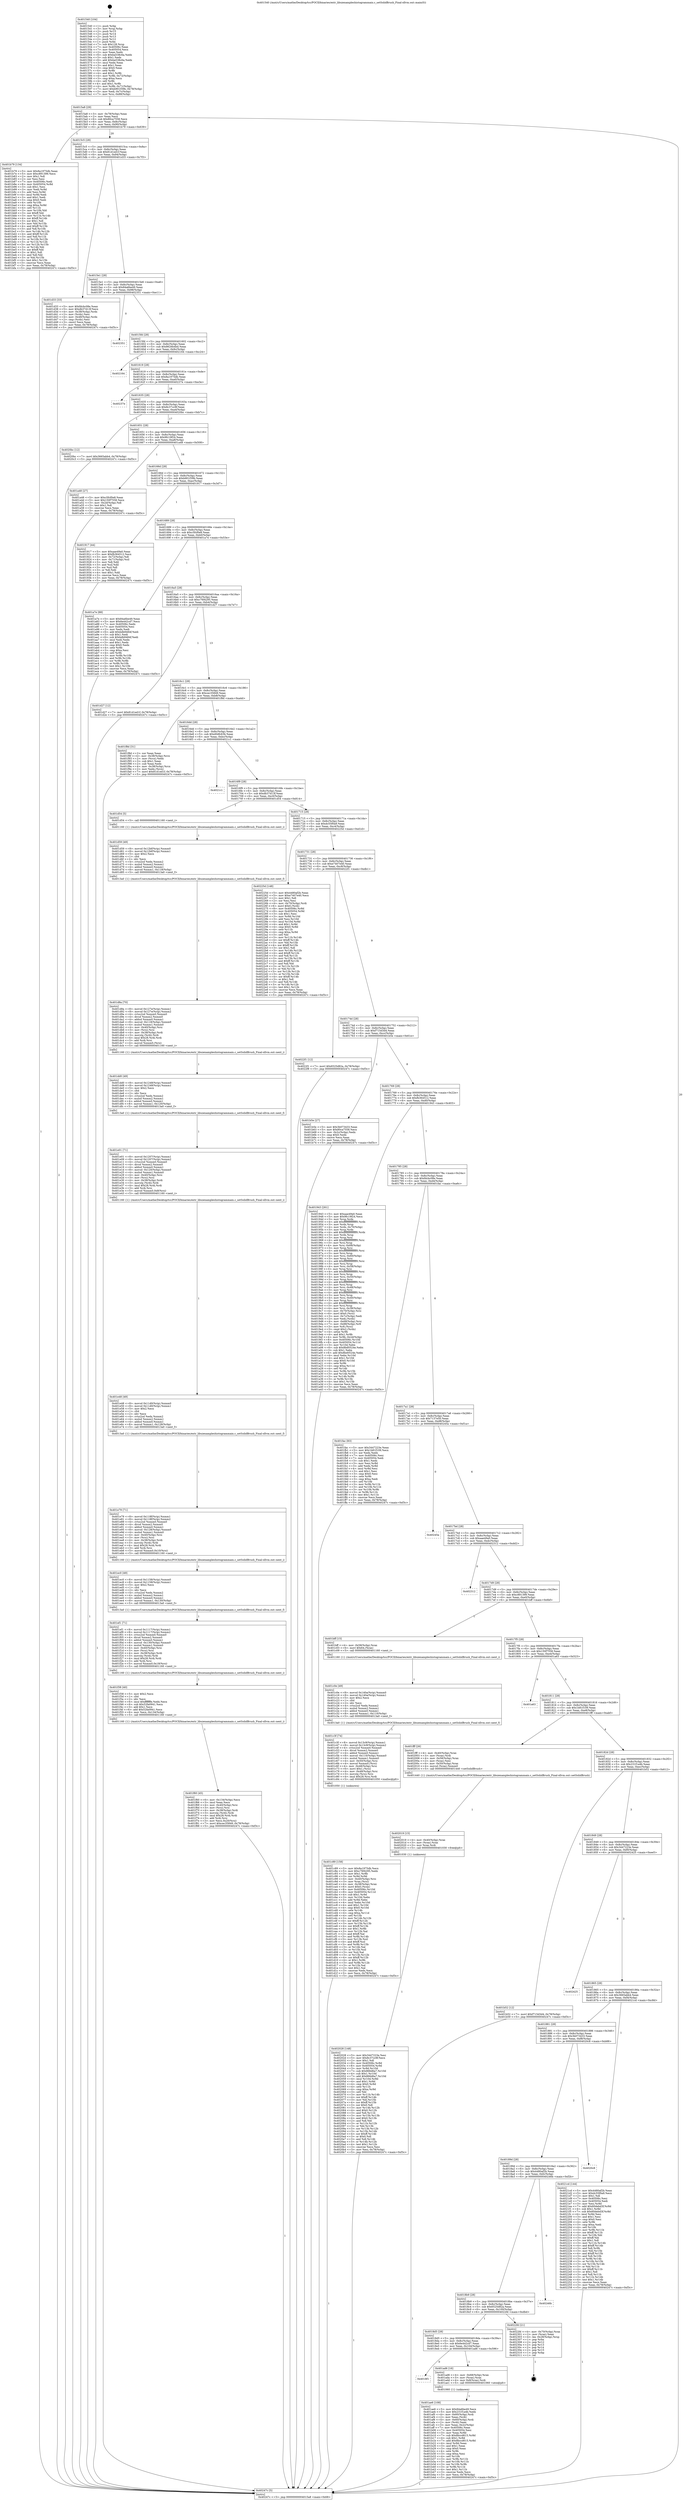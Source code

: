 digraph "0x401540" {
  label = "0x401540 (/mnt/c/Users/mathe/Desktop/tcc/POCII/binaries/extr_libuiexampleshistogrammain.c_setSolidBrush_Final-ollvm.out::main(0))"
  labelloc = "t"
  node[shape=record]

  Entry [label="",width=0.3,height=0.3,shape=circle,fillcolor=black,style=filled]
  "0x4015a8" [label="{
     0x4015a8 [29]\l
     | [instrs]\l
     &nbsp;&nbsp;0x4015a8 \<+3\>: mov -0x78(%rbp),%eax\l
     &nbsp;&nbsp;0x4015ab \<+2\>: mov %eax,%ecx\l
     &nbsp;&nbsp;0x4015ad \<+6\>: sub $0x80ca7558,%ecx\l
     &nbsp;&nbsp;0x4015b3 \<+6\>: mov %eax,-0x8c(%rbp)\l
     &nbsp;&nbsp;0x4015b9 \<+6\>: mov %ecx,-0x90(%rbp)\l
     &nbsp;&nbsp;0x4015bf \<+6\>: je 0000000000401b79 \<main+0x639\>\l
  }"]
  "0x401b79" [label="{
     0x401b79 [134]\l
     | [instrs]\l
     &nbsp;&nbsp;0x401b79 \<+5\>: mov $0x8a1975db,%eax\l
     &nbsp;&nbsp;0x401b7e \<+5\>: mov $0xc891399,%ecx\l
     &nbsp;&nbsp;0x401b83 \<+2\>: mov $0x1,%dl\l
     &nbsp;&nbsp;0x401b85 \<+2\>: xor %esi,%esi\l
     &nbsp;&nbsp;0x401b87 \<+7\>: mov 0x40506c,%edi\l
     &nbsp;&nbsp;0x401b8e \<+8\>: mov 0x405054,%r8d\l
     &nbsp;&nbsp;0x401b96 \<+3\>: sub $0x1,%esi\l
     &nbsp;&nbsp;0x401b99 \<+3\>: mov %edi,%r9d\l
     &nbsp;&nbsp;0x401b9c \<+3\>: add %esi,%r9d\l
     &nbsp;&nbsp;0x401b9f \<+4\>: imul %r9d,%edi\l
     &nbsp;&nbsp;0x401ba3 \<+3\>: and $0x1,%edi\l
     &nbsp;&nbsp;0x401ba6 \<+3\>: cmp $0x0,%edi\l
     &nbsp;&nbsp;0x401ba9 \<+4\>: sete %r10b\l
     &nbsp;&nbsp;0x401bad \<+4\>: cmp $0xa,%r8d\l
     &nbsp;&nbsp;0x401bb1 \<+4\>: setl %r11b\l
     &nbsp;&nbsp;0x401bb5 \<+3\>: mov %r10b,%bl\l
     &nbsp;&nbsp;0x401bb8 \<+3\>: xor $0xff,%bl\l
     &nbsp;&nbsp;0x401bbb \<+3\>: mov %r11b,%r14b\l
     &nbsp;&nbsp;0x401bbe \<+4\>: xor $0xff,%r14b\l
     &nbsp;&nbsp;0x401bc2 \<+3\>: xor $0x1,%dl\l
     &nbsp;&nbsp;0x401bc5 \<+3\>: mov %bl,%r15b\l
     &nbsp;&nbsp;0x401bc8 \<+4\>: and $0xff,%r15b\l
     &nbsp;&nbsp;0x401bcc \<+3\>: and %dl,%r10b\l
     &nbsp;&nbsp;0x401bcf \<+3\>: mov %r14b,%r12b\l
     &nbsp;&nbsp;0x401bd2 \<+4\>: and $0xff,%r12b\l
     &nbsp;&nbsp;0x401bd6 \<+3\>: and %dl,%r11b\l
     &nbsp;&nbsp;0x401bd9 \<+3\>: or %r10b,%r15b\l
     &nbsp;&nbsp;0x401bdc \<+3\>: or %r11b,%r12b\l
     &nbsp;&nbsp;0x401bdf \<+3\>: xor %r12b,%r15b\l
     &nbsp;&nbsp;0x401be2 \<+3\>: or %r14b,%bl\l
     &nbsp;&nbsp;0x401be5 \<+3\>: xor $0xff,%bl\l
     &nbsp;&nbsp;0x401be8 \<+3\>: or $0x1,%dl\l
     &nbsp;&nbsp;0x401beb \<+2\>: and %dl,%bl\l
     &nbsp;&nbsp;0x401bed \<+3\>: or %bl,%r15b\l
     &nbsp;&nbsp;0x401bf0 \<+4\>: test $0x1,%r15b\l
     &nbsp;&nbsp;0x401bf4 \<+3\>: cmovne %ecx,%eax\l
     &nbsp;&nbsp;0x401bf7 \<+3\>: mov %eax,-0x78(%rbp)\l
     &nbsp;&nbsp;0x401bfa \<+5\>: jmp 000000000040247c \<main+0xf3c\>\l
  }"]
  "0x4015c5" [label="{
     0x4015c5 [28]\l
     | [instrs]\l
     &nbsp;&nbsp;0x4015c5 \<+5\>: jmp 00000000004015ca \<main+0x8a\>\l
     &nbsp;&nbsp;0x4015ca \<+6\>: mov -0x8c(%rbp),%eax\l
     &nbsp;&nbsp;0x4015d0 \<+5\>: sub $0x81d1ed1f,%eax\l
     &nbsp;&nbsp;0x4015d5 \<+6\>: mov %eax,-0x94(%rbp)\l
     &nbsp;&nbsp;0x4015db \<+6\>: je 0000000000401d33 \<main+0x7f3\>\l
  }"]
  Exit [label="",width=0.3,height=0.3,shape=circle,fillcolor=black,style=filled,peripheries=2]
  "0x401d33" [label="{
     0x401d33 [33]\l
     | [instrs]\l
     &nbsp;&nbsp;0x401d33 \<+5\>: mov $0xfdcbc08e,%eax\l
     &nbsp;&nbsp;0x401d38 \<+5\>: mov $0xdb37d13f,%ecx\l
     &nbsp;&nbsp;0x401d3d \<+4\>: mov -0x38(%rbp),%rdx\l
     &nbsp;&nbsp;0x401d41 \<+2\>: mov (%rdx),%esi\l
     &nbsp;&nbsp;0x401d43 \<+4\>: mov -0x48(%rbp),%rdx\l
     &nbsp;&nbsp;0x401d47 \<+2\>: cmp (%rdx),%esi\l
     &nbsp;&nbsp;0x401d49 \<+3\>: cmovl %ecx,%eax\l
     &nbsp;&nbsp;0x401d4c \<+3\>: mov %eax,-0x78(%rbp)\l
     &nbsp;&nbsp;0x401d4f \<+5\>: jmp 000000000040247c \<main+0xf3c\>\l
  }"]
  "0x4015e1" [label="{
     0x4015e1 [28]\l
     | [instrs]\l
     &nbsp;&nbsp;0x4015e1 \<+5\>: jmp 00000000004015e6 \<main+0xa6\>\l
     &nbsp;&nbsp;0x4015e6 \<+6\>: mov -0x8c(%rbp),%eax\l
     &nbsp;&nbsp;0x4015ec \<+5\>: sub $0x84a6be49,%eax\l
     &nbsp;&nbsp;0x4015f1 \<+6\>: mov %eax,-0x98(%rbp)\l
     &nbsp;&nbsp;0x4015f7 \<+6\>: je 0000000000402351 \<main+0xe11\>\l
  }"]
  "0x402028" [label="{
     0x402028 [148]\l
     | [instrs]\l
     &nbsp;&nbsp;0x402028 \<+5\>: mov $0x3447223e,%esi\l
     &nbsp;&nbsp;0x40202d \<+5\>: mov $0x8c37cc9f,%ecx\l
     &nbsp;&nbsp;0x402032 \<+2\>: mov $0x1,%dl\l
     &nbsp;&nbsp;0x402034 \<+8\>: mov 0x40506c,%r8d\l
     &nbsp;&nbsp;0x40203c \<+8\>: mov 0x405054,%r9d\l
     &nbsp;&nbsp;0x402044 \<+3\>: mov %r8d,%r10d\l
     &nbsp;&nbsp;0x402047 \<+7\>: sub $0x866d6a7,%r10d\l
     &nbsp;&nbsp;0x40204e \<+4\>: sub $0x1,%r10d\l
     &nbsp;&nbsp;0x402052 \<+7\>: add $0x866d6a7,%r10d\l
     &nbsp;&nbsp;0x402059 \<+4\>: imul %r10d,%r8d\l
     &nbsp;&nbsp;0x40205d \<+4\>: and $0x1,%r8d\l
     &nbsp;&nbsp;0x402061 \<+4\>: cmp $0x0,%r8d\l
     &nbsp;&nbsp;0x402065 \<+4\>: sete %r11b\l
     &nbsp;&nbsp;0x402069 \<+4\>: cmp $0xa,%r9d\l
     &nbsp;&nbsp;0x40206d \<+3\>: setl %bl\l
     &nbsp;&nbsp;0x402070 \<+3\>: mov %r11b,%r14b\l
     &nbsp;&nbsp;0x402073 \<+4\>: xor $0xff,%r14b\l
     &nbsp;&nbsp;0x402077 \<+3\>: mov %bl,%r15b\l
     &nbsp;&nbsp;0x40207a \<+4\>: xor $0xff,%r15b\l
     &nbsp;&nbsp;0x40207e \<+3\>: xor $0x0,%dl\l
     &nbsp;&nbsp;0x402081 \<+3\>: mov %r14b,%r12b\l
     &nbsp;&nbsp;0x402084 \<+4\>: and $0x0,%r12b\l
     &nbsp;&nbsp;0x402088 \<+3\>: and %dl,%r11b\l
     &nbsp;&nbsp;0x40208b \<+3\>: mov %r15b,%r13b\l
     &nbsp;&nbsp;0x40208e \<+4\>: and $0x0,%r13b\l
     &nbsp;&nbsp;0x402092 \<+2\>: and %dl,%bl\l
     &nbsp;&nbsp;0x402094 \<+3\>: or %r11b,%r12b\l
     &nbsp;&nbsp;0x402097 \<+3\>: or %bl,%r13b\l
     &nbsp;&nbsp;0x40209a \<+3\>: xor %r13b,%r12b\l
     &nbsp;&nbsp;0x40209d \<+3\>: or %r15b,%r14b\l
     &nbsp;&nbsp;0x4020a0 \<+4\>: xor $0xff,%r14b\l
     &nbsp;&nbsp;0x4020a4 \<+3\>: or $0x0,%dl\l
     &nbsp;&nbsp;0x4020a7 \<+3\>: and %dl,%r14b\l
     &nbsp;&nbsp;0x4020aa \<+3\>: or %r14b,%r12b\l
     &nbsp;&nbsp;0x4020ad \<+4\>: test $0x1,%r12b\l
     &nbsp;&nbsp;0x4020b1 \<+3\>: cmovne %ecx,%esi\l
     &nbsp;&nbsp;0x4020b4 \<+3\>: mov %esi,-0x78(%rbp)\l
     &nbsp;&nbsp;0x4020b7 \<+5\>: jmp 000000000040247c \<main+0xf3c\>\l
  }"]
  "0x402351" [label="{
     0x402351\l
  }", style=dashed]
  "0x4015fd" [label="{
     0x4015fd [28]\l
     | [instrs]\l
     &nbsp;&nbsp;0x4015fd \<+5\>: jmp 0000000000401602 \<main+0xc2\>\l
     &nbsp;&nbsp;0x401602 \<+6\>: mov -0x8c(%rbp),%eax\l
     &nbsp;&nbsp;0x401608 \<+5\>: sub $0x8626b4bd,%eax\l
     &nbsp;&nbsp;0x40160d \<+6\>: mov %eax,-0x9c(%rbp)\l
     &nbsp;&nbsp;0x401613 \<+6\>: je 0000000000402164 \<main+0xc24\>\l
  }"]
  "0x402019" [label="{
     0x402019 [15]\l
     | [instrs]\l
     &nbsp;&nbsp;0x402019 \<+4\>: mov -0x40(%rbp),%rax\l
     &nbsp;&nbsp;0x40201d \<+3\>: mov (%rax),%rax\l
     &nbsp;&nbsp;0x402020 \<+3\>: mov %rax,%rdi\l
     &nbsp;&nbsp;0x402023 \<+5\>: call 0000000000401030 \<free@plt\>\l
     | [calls]\l
     &nbsp;&nbsp;0x401030 \{1\} (unknown)\l
  }"]
  "0x402164" [label="{
     0x402164\l
  }", style=dashed]
  "0x401619" [label="{
     0x401619 [28]\l
     | [instrs]\l
     &nbsp;&nbsp;0x401619 \<+5\>: jmp 000000000040161e \<main+0xde\>\l
     &nbsp;&nbsp;0x40161e \<+6\>: mov -0x8c(%rbp),%eax\l
     &nbsp;&nbsp;0x401624 \<+5\>: sub $0x8a1975db,%eax\l
     &nbsp;&nbsp;0x401629 \<+6\>: mov %eax,-0xa0(%rbp)\l
     &nbsp;&nbsp;0x40162f \<+6\>: je 000000000040237e \<main+0xe3e\>\l
  }"]
  "0x401f60" [label="{
     0x401f60 [45]\l
     | [instrs]\l
     &nbsp;&nbsp;0x401f60 \<+6\>: mov -0x134(%rbp),%ecx\l
     &nbsp;&nbsp;0x401f66 \<+3\>: imul %eax,%ecx\l
     &nbsp;&nbsp;0x401f69 \<+4\>: mov -0x40(%rbp),%rsi\l
     &nbsp;&nbsp;0x401f6d \<+3\>: mov (%rsi),%rsi\l
     &nbsp;&nbsp;0x401f70 \<+4\>: mov -0x38(%rbp),%rdi\l
     &nbsp;&nbsp;0x401f74 \<+3\>: movslq (%rdi),%rdi\l
     &nbsp;&nbsp;0x401f77 \<+4\>: imul $0x28,%rdi,%rdi\l
     &nbsp;&nbsp;0x401f7b \<+3\>: add %rdi,%rsi\l
     &nbsp;&nbsp;0x401f7e \<+3\>: mov %ecx,0x20(%rsi)\l
     &nbsp;&nbsp;0x401f81 \<+7\>: movl $0xcec35849,-0x78(%rbp)\l
     &nbsp;&nbsp;0x401f88 \<+5\>: jmp 000000000040247c \<main+0xf3c\>\l
  }"]
  "0x40237e" [label="{
     0x40237e\l
  }", style=dashed]
  "0x401635" [label="{
     0x401635 [28]\l
     | [instrs]\l
     &nbsp;&nbsp;0x401635 \<+5\>: jmp 000000000040163a \<main+0xfa\>\l
     &nbsp;&nbsp;0x40163a \<+6\>: mov -0x8c(%rbp),%eax\l
     &nbsp;&nbsp;0x401640 \<+5\>: sub $0x8c37cc9f,%eax\l
     &nbsp;&nbsp;0x401645 \<+6\>: mov %eax,-0xa4(%rbp)\l
     &nbsp;&nbsp;0x40164b \<+6\>: je 00000000004020bc \<main+0xb7c\>\l
  }"]
  "0x401f38" [label="{
     0x401f38 [40]\l
     | [instrs]\l
     &nbsp;&nbsp;0x401f38 \<+5\>: mov $0x2,%ecx\l
     &nbsp;&nbsp;0x401f3d \<+1\>: cltd\l
     &nbsp;&nbsp;0x401f3e \<+2\>: idiv %ecx\l
     &nbsp;&nbsp;0x401f40 \<+6\>: imul $0xfffffffe,%edx,%ecx\l
     &nbsp;&nbsp;0x401f46 \<+6\>: sub $0x52fa0941,%ecx\l
     &nbsp;&nbsp;0x401f4c \<+3\>: add $0x1,%ecx\l
     &nbsp;&nbsp;0x401f4f \<+6\>: add $0x52fa0941,%ecx\l
     &nbsp;&nbsp;0x401f55 \<+6\>: mov %ecx,-0x134(%rbp)\l
     &nbsp;&nbsp;0x401f5b \<+5\>: call 0000000000401160 \<next_i\>\l
     | [calls]\l
     &nbsp;&nbsp;0x401160 \{1\} (/mnt/c/Users/mathe/Desktop/tcc/POCII/binaries/extr_libuiexampleshistogrammain.c_setSolidBrush_Final-ollvm.out::next_i)\l
  }"]
  "0x4020bc" [label="{
     0x4020bc [12]\l
     | [instrs]\l
     &nbsp;&nbsp;0x4020bc \<+7\>: movl $0x3665abb4,-0x78(%rbp)\l
     &nbsp;&nbsp;0x4020c3 \<+5\>: jmp 000000000040247c \<main+0xf3c\>\l
  }"]
  "0x401651" [label="{
     0x401651 [28]\l
     | [instrs]\l
     &nbsp;&nbsp;0x401651 \<+5\>: jmp 0000000000401656 \<main+0x116\>\l
     &nbsp;&nbsp;0x401656 \<+6\>: mov -0x8c(%rbp),%eax\l
     &nbsp;&nbsp;0x40165c \<+5\>: sub $0x9fc19f24,%eax\l
     &nbsp;&nbsp;0x401661 \<+6\>: mov %eax,-0xa8(%rbp)\l
     &nbsp;&nbsp;0x401667 \<+6\>: je 0000000000401a48 \<main+0x508\>\l
  }"]
  "0x401ef1" [label="{
     0x401ef1 [71]\l
     | [instrs]\l
     &nbsp;&nbsp;0x401ef1 \<+8\>: movsd 0x1117(%rip),%xmm1\l
     &nbsp;&nbsp;0x401ef9 \<+8\>: movsd 0x1117(%rip),%xmm2\l
     &nbsp;&nbsp;0x401f01 \<+4\>: cvtss2sd %xmm0,%xmm0\l
     &nbsp;&nbsp;0x401f05 \<+4\>: divsd %xmm2,%xmm0\l
     &nbsp;&nbsp;0x401f09 \<+4\>: addsd %xmm0,%xmm1\l
     &nbsp;&nbsp;0x401f0d \<+8\>: movsd -0x130(%rbp),%xmm0\l
     &nbsp;&nbsp;0x401f15 \<+4\>: mulsd %xmm1,%xmm0\l
     &nbsp;&nbsp;0x401f19 \<+4\>: mov -0x40(%rbp),%rsi\l
     &nbsp;&nbsp;0x401f1d \<+3\>: mov (%rsi),%rsi\l
     &nbsp;&nbsp;0x401f20 \<+4\>: mov -0x38(%rbp),%rdi\l
     &nbsp;&nbsp;0x401f24 \<+3\>: movslq (%rdi),%rdi\l
     &nbsp;&nbsp;0x401f27 \<+4\>: imul $0x28,%rdi,%rdi\l
     &nbsp;&nbsp;0x401f2b \<+3\>: add %rdi,%rsi\l
     &nbsp;&nbsp;0x401f2e \<+5\>: movsd %xmm0,0x18(%rsi)\l
     &nbsp;&nbsp;0x401f33 \<+5\>: call 0000000000401160 \<next_i\>\l
     | [calls]\l
     &nbsp;&nbsp;0x401160 \{1\} (/mnt/c/Users/mathe/Desktop/tcc/POCII/binaries/extr_libuiexampleshistogrammain.c_setSolidBrush_Final-ollvm.out::next_i)\l
  }"]
  "0x401a48" [label="{
     0x401a48 [27]\l
     | [instrs]\l
     &nbsp;&nbsp;0x401a48 \<+5\>: mov $0xc5fcf0e8,%eax\l
     &nbsp;&nbsp;0x401a4d \<+5\>: mov $0x150f7558,%ecx\l
     &nbsp;&nbsp;0x401a52 \<+3\>: mov -0x2d(%rbp),%dl\l
     &nbsp;&nbsp;0x401a55 \<+3\>: test $0x1,%dl\l
     &nbsp;&nbsp;0x401a58 \<+3\>: cmovne %ecx,%eax\l
     &nbsp;&nbsp;0x401a5b \<+3\>: mov %eax,-0x78(%rbp)\l
     &nbsp;&nbsp;0x401a5e \<+5\>: jmp 000000000040247c \<main+0xf3c\>\l
  }"]
  "0x40166d" [label="{
     0x40166d [28]\l
     | [instrs]\l
     &nbsp;&nbsp;0x40166d \<+5\>: jmp 0000000000401672 \<main+0x132\>\l
     &nbsp;&nbsp;0x401672 \<+6\>: mov -0x8c(%rbp),%eax\l
     &nbsp;&nbsp;0x401678 \<+5\>: sub $0xb901f39b,%eax\l
     &nbsp;&nbsp;0x40167d \<+6\>: mov %eax,-0xac(%rbp)\l
     &nbsp;&nbsp;0x401683 \<+6\>: je 0000000000401917 \<main+0x3d7\>\l
  }"]
  "0x401ec0" [label="{
     0x401ec0 [49]\l
     | [instrs]\l
     &nbsp;&nbsp;0x401ec0 \<+8\>: movsd 0x1158(%rip),%xmm0\l
     &nbsp;&nbsp;0x401ec8 \<+8\>: movsd 0x1158(%rip),%xmm1\l
     &nbsp;&nbsp;0x401ed0 \<+5\>: mov $0x2,%ecx\l
     &nbsp;&nbsp;0x401ed5 \<+1\>: cltd\l
     &nbsp;&nbsp;0x401ed6 \<+2\>: idiv %ecx\l
     &nbsp;&nbsp;0x401ed8 \<+4\>: cvtsi2sd %edx,%xmm2\l
     &nbsp;&nbsp;0x401edc \<+4\>: mulsd %xmm2,%xmm1\l
     &nbsp;&nbsp;0x401ee0 \<+4\>: addsd %xmm0,%xmm1\l
     &nbsp;&nbsp;0x401ee4 \<+8\>: movsd %xmm1,-0x130(%rbp)\l
     &nbsp;&nbsp;0x401eec \<+5\>: call 00000000004013a0 \<next_f\>\l
     | [calls]\l
     &nbsp;&nbsp;0x4013a0 \{1\} (/mnt/c/Users/mathe/Desktop/tcc/POCII/binaries/extr_libuiexampleshistogrammain.c_setSolidBrush_Final-ollvm.out::next_f)\l
  }"]
  "0x401917" [label="{
     0x401917 [44]\l
     | [instrs]\l
     &nbsp;&nbsp;0x401917 \<+5\>: mov $0xaae49a0,%eax\l
     &nbsp;&nbsp;0x40191c \<+5\>: mov $0xfb364512,%ecx\l
     &nbsp;&nbsp;0x401921 \<+3\>: mov -0x72(%rbp),%dl\l
     &nbsp;&nbsp;0x401924 \<+4\>: mov -0x71(%rbp),%sil\l
     &nbsp;&nbsp;0x401928 \<+3\>: mov %dl,%dil\l
     &nbsp;&nbsp;0x40192b \<+3\>: and %sil,%dil\l
     &nbsp;&nbsp;0x40192e \<+3\>: xor %sil,%dl\l
     &nbsp;&nbsp;0x401931 \<+3\>: or %dl,%dil\l
     &nbsp;&nbsp;0x401934 \<+4\>: test $0x1,%dil\l
     &nbsp;&nbsp;0x401938 \<+3\>: cmovne %ecx,%eax\l
     &nbsp;&nbsp;0x40193b \<+3\>: mov %eax,-0x78(%rbp)\l
     &nbsp;&nbsp;0x40193e \<+5\>: jmp 000000000040247c \<main+0xf3c\>\l
  }"]
  "0x401689" [label="{
     0x401689 [28]\l
     | [instrs]\l
     &nbsp;&nbsp;0x401689 \<+5\>: jmp 000000000040168e \<main+0x14e\>\l
     &nbsp;&nbsp;0x40168e \<+6\>: mov -0x8c(%rbp),%eax\l
     &nbsp;&nbsp;0x401694 \<+5\>: sub $0xc5fcf0e8,%eax\l
     &nbsp;&nbsp;0x401699 \<+6\>: mov %eax,-0xb0(%rbp)\l
     &nbsp;&nbsp;0x40169f \<+6\>: je 0000000000401a7e \<main+0x53e\>\l
  }"]
  "0x40247c" [label="{
     0x40247c [5]\l
     | [instrs]\l
     &nbsp;&nbsp;0x40247c \<+5\>: jmp 00000000004015a8 \<main+0x68\>\l
  }"]
  "0x401540" [label="{
     0x401540 [104]\l
     | [instrs]\l
     &nbsp;&nbsp;0x401540 \<+1\>: push %rbp\l
     &nbsp;&nbsp;0x401541 \<+3\>: mov %rsp,%rbp\l
     &nbsp;&nbsp;0x401544 \<+2\>: push %r15\l
     &nbsp;&nbsp;0x401546 \<+2\>: push %r14\l
     &nbsp;&nbsp;0x401548 \<+2\>: push %r13\l
     &nbsp;&nbsp;0x40154a \<+2\>: push %r12\l
     &nbsp;&nbsp;0x40154c \<+1\>: push %rbx\l
     &nbsp;&nbsp;0x40154d \<+7\>: sub $0x128,%rsp\l
     &nbsp;&nbsp;0x401554 \<+7\>: mov 0x40506c,%eax\l
     &nbsp;&nbsp;0x40155b \<+7\>: mov 0x405054,%ecx\l
     &nbsp;&nbsp;0x401562 \<+2\>: mov %eax,%edx\l
     &nbsp;&nbsp;0x401564 \<+6\>: sub $0xba538c6a,%edx\l
     &nbsp;&nbsp;0x40156a \<+3\>: sub $0x1,%edx\l
     &nbsp;&nbsp;0x40156d \<+6\>: add $0xba538c6a,%edx\l
     &nbsp;&nbsp;0x401573 \<+3\>: imul %edx,%eax\l
     &nbsp;&nbsp;0x401576 \<+3\>: and $0x1,%eax\l
     &nbsp;&nbsp;0x401579 \<+3\>: cmp $0x0,%eax\l
     &nbsp;&nbsp;0x40157c \<+4\>: sete %r8b\l
     &nbsp;&nbsp;0x401580 \<+4\>: and $0x1,%r8b\l
     &nbsp;&nbsp;0x401584 \<+4\>: mov %r8b,-0x72(%rbp)\l
     &nbsp;&nbsp;0x401588 \<+3\>: cmp $0xa,%ecx\l
     &nbsp;&nbsp;0x40158b \<+4\>: setl %r8b\l
     &nbsp;&nbsp;0x40158f \<+4\>: and $0x1,%r8b\l
     &nbsp;&nbsp;0x401593 \<+4\>: mov %r8b,-0x71(%rbp)\l
     &nbsp;&nbsp;0x401597 \<+7\>: movl $0xb901f39b,-0x78(%rbp)\l
     &nbsp;&nbsp;0x40159e \<+3\>: mov %edi,-0x7c(%rbp)\l
     &nbsp;&nbsp;0x4015a1 \<+7\>: mov %rsi,-0x88(%rbp)\l
  }"]
  "0x401e79" [label="{
     0x401e79 [71]\l
     | [instrs]\l
     &nbsp;&nbsp;0x401e79 \<+8\>: movsd 0x118f(%rip),%xmm1\l
     &nbsp;&nbsp;0x401e81 \<+8\>: movsd 0x118f(%rip),%xmm2\l
     &nbsp;&nbsp;0x401e89 \<+4\>: cvtss2sd %xmm0,%xmm0\l
     &nbsp;&nbsp;0x401e8d \<+4\>: divsd %xmm2,%xmm0\l
     &nbsp;&nbsp;0x401e91 \<+4\>: addsd %xmm0,%xmm1\l
     &nbsp;&nbsp;0x401e95 \<+8\>: movsd -0x128(%rbp),%xmm0\l
     &nbsp;&nbsp;0x401e9d \<+4\>: mulsd %xmm1,%xmm0\l
     &nbsp;&nbsp;0x401ea1 \<+4\>: mov -0x40(%rbp),%rsi\l
     &nbsp;&nbsp;0x401ea5 \<+3\>: mov (%rsi),%rsi\l
     &nbsp;&nbsp;0x401ea8 \<+4\>: mov -0x38(%rbp),%rdi\l
     &nbsp;&nbsp;0x401eac \<+3\>: movslq (%rdi),%rdi\l
     &nbsp;&nbsp;0x401eaf \<+4\>: imul $0x28,%rdi,%rdi\l
     &nbsp;&nbsp;0x401eb3 \<+3\>: add %rdi,%rsi\l
     &nbsp;&nbsp;0x401eb6 \<+5\>: movsd %xmm0,0x10(%rsi)\l
     &nbsp;&nbsp;0x401ebb \<+5\>: call 0000000000401160 \<next_i\>\l
     | [calls]\l
     &nbsp;&nbsp;0x401160 \{1\} (/mnt/c/Users/mathe/Desktop/tcc/POCII/binaries/extr_libuiexampleshistogrammain.c_setSolidBrush_Final-ollvm.out::next_i)\l
  }"]
  "0x401a7e" [label="{
     0x401a7e [88]\l
     | [instrs]\l
     &nbsp;&nbsp;0x401a7e \<+5\>: mov $0x84a6be49,%eax\l
     &nbsp;&nbsp;0x401a83 \<+5\>: mov $0x6e442cd7,%ecx\l
     &nbsp;&nbsp;0x401a88 \<+7\>: mov 0x40506c,%edx\l
     &nbsp;&nbsp;0x401a8f \<+7\>: mov 0x405054,%esi\l
     &nbsp;&nbsp;0x401a96 \<+2\>: mov %edx,%edi\l
     &nbsp;&nbsp;0x401a98 \<+6\>: add $0xbdb9484f,%edi\l
     &nbsp;&nbsp;0x401a9e \<+3\>: sub $0x1,%edi\l
     &nbsp;&nbsp;0x401aa1 \<+6\>: sub $0xbdb9484f,%edi\l
     &nbsp;&nbsp;0x401aa7 \<+3\>: imul %edi,%edx\l
     &nbsp;&nbsp;0x401aaa \<+3\>: and $0x1,%edx\l
     &nbsp;&nbsp;0x401aad \<+3\>: cmp $0x0,%edx\l
     &nbsp;&nbsp;0x401ab0 \<+4\>: sete %r8b\l
     &nbsp;&nbsp;0x401ab4 \<+3\>: cmp $0xa,%esi\l
     &nbsp;&nbsp;0x401ab7 \<+4\>: setl %r9b\l
     &nbsp;&nbsp;0x401abb \<+3\>: mov %r8b,%r10b\l
     &nbsp;&nbsp;0x401abe \<+3\>: and %r9b,%r10b\l
     &nbsp;&nbsp;0x401ac1 \<+3\>: xor %r9b,%r8b\l
     &nbsp;&nbsp;0x401ac4 \<+3\>: or %r8b,%r10b\l
     &nbsp;&nbsp;0x401ac7 \<+4\>: test $0x1,%r10b\l
     &nbsp;&nbsp;0x401acb \<+3\>: cmovne %ecx,%eax\l
     &nbsp;&nbsp;0x401ace \<+3\>: mov %eax,-0x78(%rbp)\l
     &nbsp;&nbsp;0x401ad1 \<+5\>: jmp 000000000040247c \<main+0xf3c\>\l
  }"]
  "0x4016a5" [label="{
     0x4016a5 [28]\l
     | [instrs]\l
     &nbsp;&nbsp;0x4016a5 \<+5\>: jmp 00000000004016aa \<main+0x16a\>\l
     &nbsp;&nbsp;0x4016aa \<+6\>: mov -0x8c(%rbp),%eax\l
     &nbsp;&nbsp;0x4016b0 \<+5\>: sub $0xc76f4295,%eax\l
     &nbsp;&nbsp;0x4016b5 \<+6\>: mov %eax,-0xb4(%rbp)\l
     &nbsp;&nbsp;0x4016bb \<+6\>: je 0000000000401d27 \<main+0x7e7\>\l
  }"]
  "0x401e48" [label="{
     0x401e48 [49]\l
     | [instrs]\l
     &nbsp;&nbsp;0x401e48 \<+8\>: movsd 0x11d0(%rip),%xmm0\l
     &nbsp;&nbsp;0x401e50 \<+8\>: movsd 0x11d0(%rip),%xmm1\l
     &nbsp;&nbsp;0x401e58 \<+5\>: mov $0x2,%ecx\l
     &nbsp;&nbsp;0x401e5d \<+1\>: cltd\l
     &nbsp;&nbsp;0x401e5e \<+2\>: idiv %ecx\l
     &nbsp;&nbsp;0x401e60 \<+4\>: cvtsi2sd %edx,%xmm2\l
     &nbsp;&nbsp;0x401e64 \<+4\>: mulsd %xmm2,%xmm1\l
     &nbsp;&nbsp;0x401e68 \<+4\>: addsd %xmm0,%xmm1\l
     &nbsp;&nbsp;0x401e6c \<+8\>: movsd %xmm1,-0x128(%rbp)\l
     &nbsp;&nbsp;0x401e74 \<+5\>: call 00000000004013a0 \<next_f\>\l
     | [calls]\l
     &nbsp;&nbsp;0x4013a0 \{1\} (/mnt/c/Users/mathe/Desktop/tcc/POCII/binaries/extr_libuiexampleshistogrammain.c_setSolidBrush_Final-ollvm.out::next_f)\l
  }"]
  "0x401d27" [label="{
     0x401d27 [12]\l
     | [instrs]\l
     &nbsp;&nbsp;0x401d27 \<+7\>: movl $0x81d1ed1f,-0x78(%rbp)\l
     &nbsp;&nbsp;0x401d2e \<+5\>: jmp 000000000040247c \<main+0xf3c\>\l
  }"]
  "0x4016c1" [label="{
     0x4016c1 [28]\l
     | [instrs]\l
     &nbsp;&nbsp;0x4016c1 \<+5\>: jmp 00000000004016c6 \<main+0x186\>\l
     &nbsp;&nbsp;0x4016c6 \<+6\>: mov -0x8c(%rbp),%eax\l
     &nbsp;&nbsp;0x4016cc \<+5\>: sub $0xcec35849,%eax\l
     &nbsp;&nbsp;0x4016d1 \<+6\>: mov %eax,-0xb8(%rbp)\l
     &nbsp;&nbsp;0x4016d7 \<+6\>: je 0000000000401f8d \<main+0xa4d\>\l
  }"]
  "0x401e01" [label="{
     0x401e01 [71]\l
     | [instrs]\l
     &nbsp;&nbsp;0x401e01 \<+8\>: movsd 0x1207(%rip),%xmm1\l
     &nbsp;&nbsp;0x401e09 \<+8\>: movsd 0x1207(%rip),%xmm2\l
     &nbsp;&nbsp;0x401e11 \<+4\>: cvtss2sd %xmm0,%xmm0\l
     &nbsp;&nbsp;0x401e15 \<+4\>: divsd %xmm2,%xmm0\l
     &nbsp;&nbsp;0x401e19 \<+4\>: addsd %xmm0,%xmm1\l
     &nbsp;&nbsp;0x401e1d \<+8\>: movsd -0x120(%rbp),%xmm0\l
     &nbsp;&nbsp;0x401e25 \<+4\>: mulsd %xmm1,%xmm0\l
     &nbsp;&nbsp;0x401e29 \<+4\>: mov -0x40(%rbp),%rsi\l
     &nbsp;&nbsp;0x401e2d \<+3\>: mov (%rsi),%rsi\l
     &nbsp;&nbsp;0x401e30 \<+4\>: mov -0x38(%rbp),%rdi\l
     &nbsp;&nbsp;0x401e34 \<+3\>: movslq (%rdi),%rdi\l
     &nbsp;&nbsp;0x401e37 \<+4\>: imul $0x28,%rdi,%rdi\l
     &nbsp;&nbsp;0x401e3b \<+3\>: add %rdi,%rsi\l
     &nbsp;&nbsp;0x401e3e \<+5\>: movsd %xmm0,0x8(%rsi)\l
     &nbsp;&nbsp;0x401e43 \<+5\>: call 0000000000401160 \<next_i\>\l
     | [calls]\l
     &nbsp;&nbsp;0x401160 \{1\} (/mnt/c/Users/mathe/Desktop/tcc/POCII/binaries/extr_libuiexampleshistogrammain.c_setSolidBrush_Final-ollvm.out::next_i)\l
  }"]
  "0x401f8d" [label="{
     0x401f8d [31]\l
     | [instrs]\l
     &nbsp;&nbsp;0x401f8d \<+2\>: xor %eax,%eax\l
     &nbsp;&nbsp;0x401f8f \<+4\>: mov -0x38(%rbp),%rcx\l
     &nbsp;&nbsp;0x401f93 \<+2\>: mov (%rcx),%edx\l
     &nbsp;&nbsp;0x401f95 \<+3\>: sub $0x1,%eax\l
     &nbsp;&nbsp;0x401f98 \<+2\>: sub %eax,%edx\l
     &nbsp;&nbsp;0x401f9a \<+4\>: mov -0x38(%rbp),%rcx\l
     &nbsp;&nbsp;0x401f9e \<+2\>: mov %edx,(%rcx)\l
     &nbsp;&nbsp;0x401fa0 \<+7\>: movl $0x81d1ed1f,-0x78(%rbp)\l
     &nbsp;&nbsp;0x401fa7 \<+5\>: jmp 000000000040247c \<main+0xf3c\>\l
  }"]
  "0x4016dd" [label="{
     0x4016dd [28]\l
     | [instrs]\l
     &nbsp;&nbsp;0x4016dd \<+5\>: jmp 00000000004016e2 \<main+0x1a2\>\l
     &nbsp;&nbsp;0x4016e2 \<+6\>: mov -0x8c(%rbp),%eax\l
     &nbsp;&nbsp;0x4016e8 \<+5\>: sub $0xd0dfc63b,%eax\l
     &nbsp;&nbsp;0x4016ed \<+6\>: mov %eax,-0xbc(%rbp)\l
     &nbsp;&nbsp;0x4016f3 \<+6\>: je 00000000004021c1 \<main+0xc81\>\l
  }"]
  "0x401dd0" [label="{
     0x401dd0 [49]\l
     | [instrs]\l
     &nbsp;&nbsp;0x401dd0 \<+8\>: movsd 0x1248(%rip),%xmm0\l
     &nbsp;&nbsp;0x401dd8 \<+8\>: movsd 0x1248(%rip),%xmm1\l
     &nbsp;&nbsp;0x401de0 \<+5\>: mov $0x2,%ecx\l
     &nbsp;&nbsp;0x401de5 \<+1\>: cltd\l
     &nbsp;&nbsp;0x401de6 \<+2\>: idiv %ecx\l
     &nbsp;&nbsp;0x401de8 \<+4\>: cvtsi2sd %edx,%xmm2\l
     &nbsp;&nbsp;0x401dec \<+4\>: mulsd %xmm2,%xmm1\l
     &nbsp;&nbsp;0x401df0 \<+4\>: addsd %xmm0,%xmm1\l
     &nbsp;&nbsp;0x401df4 \<+8\>: movsd %xmm1,-0x120(%rbp)\l
     &nbsp;&nbsp;0x401dfc \<+5\>: call 00000000004013a0 \<next_f\>\l
     | [calls]\l
     &nbsp;&nbsp;0x4013a0 \{1\} (/mnt/c/Users/mathe/Desktop/tcc/POCII/binaries/extr_libuiexampleshistogrammain.c_setSolidBrush_Final-ollvm.out::next_f)\l
  }"]
  "0x4021c1" [label="{
     0x4021c1\l
  }", style=dashed]
  "0x4016f9" [label="{
     0x4016f9 [28]\l
     | [instrs]\l
     &nbsp;&nbsp;0x4016f9 \<+5\>: jmp 00000000004016fe \<main+0x1be\>\l
     &nbsp;&nbsp;0x4016fe \<+6\>: mov -0x8c(%rbp),%eax\l
     &nbsp;&nbsp;0x401704 \<+5\>: sub $0xdb37d13f,%eax\l
     &nbsp;&nbsp;0x401709 \<+6\>: mov %eax,-0xc0(%rbp)\l
     &nbsp;&nbsp;0x40170f \<+6\>: je 0000000000401d54 \<main+0x814\>\l
  }"]
  "0x401d8a" [label="{
     0x401d8a [70]\l
     | [instrs]\l
     &nbsp;&nbsp;0x401d8a \<+8\>: movsd 0x127e(%rip),%xmm1\l
     &nbsp;&nbsp;0x401d92 \<+8\>: movsd 0x127e(%rip),%xmm2\l
     &nbsp;&nbsp;0x401d9a \<+4\>: cvtss2sd %xmm0,%xmm0\l
     &nbsp;&nbsp;0x401d9e \<+4\>: divsd %xmm2,%xmm0\l
     &nbsp;&nbsp;0x401da2 \<+4\>: addsd %xmm0,%xmm1\l
     &nbsp;&nbsp;0x401da6 \<+8\>: movsd -0x118(%rbp),%xmm0\l
     &nbsp;&nbsp;0x401dae \<+4\>: mulsd %xmm1,%xmm0\l
     &nbsp;&nbsp;0x401db2 \<+4\>: mov -0x40(%rbp),%rsi\l
     &nbsp;&nbsp;0x401db6 \<+3\>: mov (%rsi),%rsi\l
     &nbsp;&nbsp;0x401db9 \<+4\>: mov -0x38(%rbp),%rdi\l
     &nbsp;&nbsp;0x401dbd \<+3\>: movslq (%rdi),%rdi\l
     &nbsp;&nbsp;0x401dc0 \<+4\>: imul $0x28,%rdi,%rdi\l
     &nbsp;&nbsp;0x401dc4 \<+3\>: add %rdi,%rsi\l
     &nbsp;&nbsp;0x401dc7 \<+4\>: movsd %xmm0,(%rsi)\l
     &nbsp;&nbsp;0x401dcb \<+5\>: call 0000000000401160 \<next_i\>\l
     | [calls]\l
     &nbsp;&nbsp;0x401160 \{1\} (/mnt/c/Users/mathe/Desktop/tcc/POCII/binaries/extr_libuiexampleshistogrammain.c_setSolidBrush_Final-ollvm.out::next_i)\l
  }"]
  "0x401d54" [label="{
     0x401d54 [5]\l
     | [instrs]\l
     &nbsp;&nbsp;0x401d54 \<+5\>: call 0000000000401160 \<next_i\>\l
     | [calls]\l
     &nbsp;&nbsp;0x401160 \{1\} (/mnt/c/Users/mathe/Desktop/tcc/POCII/binaries/extr_libuiexampleshistogrammain.c_setSolidBrush_Final-ollvm.out::next_i)\l
  }"]
  "0x401715" [label="{
     0x401715 [28]\l
     | [instrs]\l
     &nbsp;&nbsp;0x401715 \<+5\>: jmp 000000000040171a \<main+0x1da\>\l
     &nbsp;&nbsp;0x40171a \<+6\>: mov -0x8c(%rbp),%eax\l
     &nbsp;&nbsp;0x401720 \<+5\>: sub $0xdc55f0a9,%eax\l
     &nbsp;&nbsp;0x401725 \<+6\>: mov %eax,-0xc4(%rbp)\l
     &nbsp;&nbsp;0x40172b \<+6\>: je 000000000040225d \<main+0xd1d\>\l
  }"]
  "0x401d59" [label="{
     0x401d59 [49]\l
     | [instrs]\l
     &nbsp;&nbsp;0x401d59 \<+8\>: movsd 0x12bf(%rip),%xmm0\l
     &nbsp;&nbsp;0x401d61 \<+8\>: movsd 0x12bf(%rip),%xmm1\l
     &nbsp;&nbsp;0x401d69 \<+5\>: mov $0x2,%ecx\l
     &nbsp;&nbsp;0x401d6e \<+1\>: cltd\l
     &nbsp;&nbsp;0x401d6f \<+2\>: idiv %ecx\l
     &nbsp;&nbsp;0x401d71 \<+4\>: cvtsi2sd %edx,%xmm2\l
     &nbsp;&nbsp;0x401d75 \<+4\>: mulsd %xmm2,%xmm1\l
     &nbsp;&nbsp;0x401d79 \<+4\>: addsd %xmm0,%xmm1\l
     &nbsp;&nbsp;0x401d7d \<+8\>: movsd %xmm1,-0x118(%rbp)\l
     &nbsp;&nbsp;0x401d85 \<+5\>: call 00000000004013a0 \<next_f\>\l
     | [calls]\l
     &nbsp;&nbsp;0x4013a0 \{1\} (/mnt/c/Users/mathe/Desktop/tcc/POCII/binaries/extr_libuiexampleshistogrammain.c_setSolidBrush_Final-ollvm.out::next_f)\l
  }"]
  "0x40225d" [label="{
     0x40225d [148]\l
     | [instrs]\l
     &nbsp;&nbsp;0x40225d \<+5\>: mov $0x4480af2b,%eax\l
     &nbsp;&nbsp;0x402262 \<+5\>: mov $0xe7407e40,%ecx\l
     &nbsp;&nbsp;0x402267 \<+2\>: mov $0x1,%dl\l
     &nbsp;&nbsp;0x402269 \<+2\>: xor %esi,%esi\l
     &nbsp;&nbsp;0x40226b \<+4\>: mov -0x70(%rbp),%rdi\l
     &nbsp;&nbsp;0x40226f \<+6\>: movl $0x0,(%rdi)\l
     &nbsp;&nbsp;0x402275 \<+8\>: mov 0x40506c,%r8d\l
     &nbsp;&nbsp;0x40227d \<+8\>: mov 0x405054,%r9d\l
     &nbsp;&nbsp;0x402285 \<+3\>: sub $0x1,%esi\l
     &nbsp;&nbsp;0x402288 \<+3\>: mov %r8d,%r10d\l
     &nbsp;&nbsp;0x40228b \<+3\>: add %esi,%r10d\l
     &nbsp;&nbsp;0x40228e \<+4\>: imul %r10d,%r8d\l
     &nbsp;&nbsp;0x402292 \<+4\>: and $0x1,%r8d\l
     &nbsp;&nbsp;0x402296 \<+4\>: cmp $0x0,%r8d\l
     &nbsp;&nbsp;0x40229a \<+4\>: sete %r11b\l
     &nbsp;&nbsp;0x40229e \<+4\>: cmp $0xa,%r9d\l
     &nbsp;&nbsp;0x4022a2 \<+3\>: setl %bl\l
     &nbsp;&nbsp;0x4022a5 \<+3\>: mov %r11b,%r14b\l
     &nbsp;&nbsp;0x4022a8 \<+4\>: xor $0xff,%r14b\l
     &nbsp;&nbsp;0x4022ac \<+3\>: mov %bl,%r15b\l
     &nbsp;&nbsp;0x4022af \<+4\>: xor $0xff,%r15b\l
     &nbsp;&nbsp;0x4022b3 \<+3\>: xor $0x1,%dl\l
     &nbsp;&nbsp;0x4022b6 \<+3\>: mov %r14b,%r12b\l
     &nbsp;&nbsp;0x4022b9 \<+4\>: and $0xff,%r12b\l
     &nbsp;&nbsp;0x4022bd \<+3\>: and %dl,%r11b\l
     &nbsp;&nbsp;0x4022c0 \<+3\>: mov %r15b,%r13b\l
     &nbsp;&nbsp;0x4022c3 \<+4\>: and $0xff,%r13b\l
     &nbsp;&nbsp;0x4022c7 \<+2\>: and %dl,%bl\l
     &nbsp;&nbsp;0x4022c9 \<+3\>: or %r11b,%r12b\l
     &nbsp;&nbsp;0x4022cc \<+3\>: or %bl,%r13b\l
     &nbsp;&nbsp;0x4022cf \<+3\>: xor %r13b,%r12b\l
     &nbsp;&nbsp;0x4022d2 \<+3\>: or %r15b,%r14b\l
     &nbsp;&nbsp;0x4022d5 \<+4\>: xor $0xff,%r14b\l
     &nbsp;&nbsp;0x4022d9 \<+3\>: or $0x1,%dl\l
     &nbsp;&nbsp;0x4022dc \<+3\>: and %dl,%r14b\l
     &nbsp;&nbsp;0x4022df \<+3\>: or %r14b,%r12b\l
     &nbsp;&nbsp;0x4022e2 \<+4\>: test $0x1,%r12b\l
     &nbsp;&nbsp;0x4022e6 \<+3\>: cmovne %ecx,%eax\l
     &nbsp;&nbsp;0x4022e9 \<+3\>: mov %eax,-0x78(%rbp)\l
     &nbsp;&nbsp;0x4022ec \<+5\>: jmp 000000000040247c \<main+0xf3c\>\l
  }"]
  "0x401731" [label="{
     0x401731 [28]\l
     | [instrs]\l
     &nbsp;&nbsp;0x401731 \<+5\>: jmp 0000000000401736 \<main+0x1f6\>\l
     &nbsp;&nbsp;0x401736 \<+6\>: mov -0x8c(%rbp),%eax\l
     &nbsp;&nbsp;0x40173c \<+5\>: sub $0xe7407e40,%eax\l
     &nbsp;&nbsp;0x401741 \<+6\>: mov %eax,-0xc8(%rbp)\l
     &nbsp;&nbsp;0x401747 \<+6\>: je 00000000004022f1 \<main+0xdb1\>\l
  }"]
  "0x401c89" [label="{
     0x401c89 [158]\l
     | [instrs]\l
     &nbsp;&nbsp;0x401c89 \<+5\>: mov $0x8a1975db,%ecx\l
     &nbsp;&nbsp;0x401c8e \<+5\>: mov $0xc76f4295,%edx\l
     &nbsp;&nbsp;0x401c93 \<+3\>: mov $0x1,%r8b\l
     &nbsp;&nbsp;0x401c96 \<+3\>: xor %r9d,%r9d\l
     &nbsp;&nbsp;0x401c99 \<+4\>: mov -0x40(%rbp),%rsi\l
     &nbsp;&nbsp;0x401c9d \<+3\>: mov %rax,(%rsi)\l
     &nbsp;&nbsp;0x401ca0 \<+4\>: mov -0x38(%rbp),%rax\l
     &nbsp;&nbsp;0x401ca4 \<+6\>: movl $0x0,(%rax)\l
     &nbsp;&nbsp;0x401caa \<+8\>: mov 0x40506c,%r10d\l
     &nbsp;&nbsp;0x401cb2 \<+8\>: mov 0x405054,%r11d\l
     &nbsp;&nbsp;0x401cba \<+4\>: sub $0x1,%r9d\l
     &nbsp;&nbsp;0x401cbe \<+3\>: mov %r10d,%ebx\l
     &nbsp;&nbsp;0x401cc1 \<+3\>: add %r9d,%ebx\l
     &nbsp;&nbsp;0x401cc4 \<+4\>: imul %ebx,%r10d\l
     &nbsp;&nbsp;0x401cc8 \<+4\>: and $0x1,%r10d\l
     &nbsp;&nbsp;0x401ccc \<+4\>: cmp $0x0,%r10d\l
     &nbsp;&nbsp;0x401cd0 \<+4\>: sete %r14b\l
     &nbsp;&nbsp;0x401cd4 \<+4\>: cmp $0xa,%r11d\l
     &nbsp;&nbsp;0x401cd8 \<+4\>: setl %r15b\l
     &nbsp;&nbsp;0x401cdc \<+3\>: mov %r14b,%r12b\l
     &nbsp;&nbsp;0x401cdf \<+4\>: xor $0xff,%r12b\l
     &nbsp;&nbsp;0x401ce3 \<+3\>: mov %r15b,%r13b\l
     &nbsp;&nbsp;0x401ce6 \<+4\>: xor $0xff,%r13b\l
     &nbsp;&nbsp;0x401cea \<+4\>: xor $0x1,%r8b\l
     &nbsp;&nbsp;0x401cee \<+3\>: mov %r12b,%al\l
     &nbsp;&nbsp;0x401cf1 \<+2\>: and $0xff,%al\l
     &nbsp;&nbsp;0x401cf3 \<+3\>: and %r8b,%r14b\l
     &nbsp;&nbsp;0x401cf6 \<+3\>: mov %r13b,%sil\l
     &nbsp;&nbsp;0x401cf9 \<+4\>: and $0xff,%sil\l
     &nbsp;&nbsp;0x401cfd \<+3\>: and %r8b,%r15b\l
     &nbsp;&nbsp;0x401d00 \<+3\>: or %r14b,%al\l
     &nbsp;&nbsp;0x401d03 \<+3\>: or %r15b,%sil\l
     &nbsp;&nbsp;0x401d06 \<+3\>: xor %sil,%al\l
     &nbsp;&nbsp;0x401d09 \<+3\>: or %r13b,%r12b\l
     &nbsp;&nbsp;0x401d0c \<+4\>: xor $0xff,%r12b\l
     &nbsp;&nbsp;0x401d10 \<+4\>: or $0x1,%r8b\l
     &nbsp;&nbsp;0x401d14 \<+3\>: and %r8b,%r12b\l
     &nbsp;&nbsp;0x401d17 \<+3\>: or %r12b,%al\l
     &nbsp;&nbsp;0x401d1a \<+2\>: test $0x1,%al\l
     &nbsp;&nbsp;0x401d1c \<+3\>: cmovne %edx,%ecx\l
     &nbsp;&nbsp;0x401d1f \<+3\>: mov %ecx,-0x78(%rbp)\l
     &nbsp;&nbsp;0x401d22 \<+5\>: jmp 000000000040247c \<main+0xf3c\>\l
  }"]
  "0x4022f1" [label="{
     0x4022f1 [12]\l
     | [instrs]\l
     &nbsp;&nbsp;0x4022f1 \<+7\>: movl $0x6525d82a,-0x78(%rbp)\l
     &nbsp;&nbsp;0x4022f8 \<+5\>: jmp 000000000040247c \<main+0xf3c\>\l
  }"]
  "0x40174d" [label="{
     0x40174d [28]\l
     | [instrs]\l
     &nbsp;&nbsp;0x40174d \<+5\>: jmp 0000000000401752 \<main+0x212\>\l
     &nbsp;&nbsp;0x401752 \<+6\>: mov -0x8c(%rbp),%eax\l
     &nbsp;&nbsp;0x401758 \<+5\>: sub $0xf715d3d4,%eax\l
     &nbsp;&nbsp;0x40175d \<+6\>: mov %eax,-0xcc(%rbp)\l
     &nbsp;&nbsp;0x401763 \<+6\>: je 0000000000401b5e \<main+0x61e\>\l
  }"]
  "0x401c3f" [label="{
     0x401c3f [74]\l
     | [instrs]\l
     &nbsp;&nbsp;0x401c3f \<+8\>: movsd 0x13c9(%rip),%xmm1\l
     &nbsp;&nbsp;0x401c47 \<+8\>: movsd 0x13c9(%rip),%xmm2\l
     &nbsp;&nbsp;0x401c4f \<+4\>: cvtss2sd %xmm0,%xmm0\l
     &nbsp;&nbsp;0x401c53 \<+4\>: divsd %xmm2,%xmm0\l
     &nbsp;&nbsp;0x401c57 \<+4\>: addsd %xmm0,%xmm1\l
     &nbsp;&nbsp;0x401c5b \<+8\>: movsd -0x110(%rbp),%xmm0\l
     &nbsp;&nbsp;0x401c63 \<+4\>: mulsd %xmm1,%xmm0\l
     &nbsp;&nbsp;0x401c67 \<+4\>: mov -0x50(%rbp),%rsi\l
     &nbsp;&nbsp;0x401c6b \<+4\>: movsd %xmm0,(%rsi)\l
     &nbsp;&nbsp;0x401c6f \<+4\>: mov -0x48(%rbp),%rsi\l
     &nbsp;&nbsp;0x401c73 \<+6\>: movl $0x1,(%rsi)\l
     &nbsp;&nbsp;0x401c79 \<+4\>: mov -0x48(%rbp),%rsi\l
     &nbsp;&nbsp;0x401c7d \<+3\>: movslq (%rsi),%rsi\l
     &nbsp;&nbsp;0x401c80 \<+4\>: imul $0x28,%rsi,%rdi\l
     &nbsp;&nbsp;0x401c84 \<+5\>: call 0000000000401050 \<malloc@plt\>\l
     | [calls]\l
     &nbsp;&nbsp;0x401050 \{1\} (unknown)\l
  }"]
  "0x401b5e" [label="{
     0x401b5e [27]\l
     | [instrs]\l
     &nbsp;&nbsp;0x401b5e \<+5\>: mov $0x3b073433,%eax\l
     &nbsp;&nbsp;0x401b63 \<+5\>: mov $0x80ca7558,%ecx\l
     &nbsp;&nbsp;0x401b68 \<+3\>: mov -0x2c(%rbp),%edx\l
     &nbsp;&nbsp;0x401b6b \<+3\>: cmp $0x0,%edx\l
     &nbsp;&nbsp;0x401b6e \<+3\>: cmove %ecx,%eax\l
     &nbsp;&nbsp;0x401b71 \<+3\>: mov %eax,-0x78(%rbp)\l
     &nbsp;&nbsp;0x401b74 \<+5\>: jmp 000000000040247c \<main+0xf3c\>\l
  }"]
  "0x401769" [label="{
     0x401769 [28]\l
     | [instrs]\l
     &nbsp;&nbsp;0x401769 \<+5\>: jmp 000000000040176e \<main+0x22e\>\l
     &nbsp;&nbsp;0x40176e \<+6\>: mov -0x8c(%rbp),%eax\l
     &nbsp;&nbsp;0x401774 \<+5\>: sub $0xfb364512,%eax\l
     &nbsp;&nbsp;0x401779 \<+6\>: mov %eax,-0xd0(%rbp)\l
     &nbsp;&nbsp;0x40177f \<+6\>: je 0000000000401943 \<main+0x403\>\l
  }"]
  "0x401c0e" [label="{
     0x401c0e [49]\l
     | [instrs]\l
     &nbsp;&nbsp;0x401c0e \<+8\>: movsd 0x140a(%rip),%xmm0\l
     &nbsp;&nbsp;0x401c16 \<+8\>: movsd 0x140a(%rip),%xmm1\l
     &nbsp;&nbsp;0x401c1e \<+5\>: mov $0x2,%ecx\l
     &nbsp;&nbsp;0x401c23 \<+1\>: cltd\l
     &nbsp;&nbsp;0x401c24 \<+2\>: idiv %ecx\l
     &nbsp;&nbsp;0x401c26 \<+4\>: cvtsi2sd %edx,%xmm2\l
     &nbsp;&nbsp;0x401c2a \<+4\>: mulsd %xmm2,%xmm1\l
     &nbsp;&nbsp;0x401c2e \<+4\>: addsd %xmm0,%xmm1\l
     &nbsp;&nbsp;0x401c32 \<+8\>: movsd %xmm1,-0x110(%rbp)\l
     &nbsp;&nbsp;0x401c3a \<+5\>: call 00000000004013a0 \<next_f\>\l
     | [calls]\l
     &nbsp;&nbsp;0x4013a0 \{1\} (/mnt/c/Users/mathe/Desktop/tcc/POCII/binaries/extr_libuiexampleshistogrammain.c_setSolidBrush_Final-ollvm.out::next_f)\l
  }"]
  "0x401943" [label="{
     0x401943 [261]\l
     | [instrs]\l
     &nbsp;&nbsp;0x401943 \<+5\>: mov $0xaae49a0,%eax\l
     &nbsp;&nbsp;0x401948 \<+5\>: mov $0x9fc19f24,%ecx\l
     &nbsp;&nbsp;0x40194d \<+3\>: mov %rsp,%rdx\l
     &nbsp;&nbsp;0x401950 \<+4\>: add $0xfffffffffffffff0,%rdx\l
     &nbsp;&nbsp;0x401954 \<+3\>: mov %rdx,%rsp\l
     &nbsp;&nbsp;0x401957 \<+4\>: mov %rdx,-0x70(%rbp)\l
     &nbsp;&nbsp;0x40195b \<+3\>: mov %rsp,%rdx\l
     &nbsp;&nbsp;0x40195e \<+4\>: add $0xfffffffffffffff0,%rdx\l
     &nbsp;&nbsp;0x401962 \<+3\>: mov %rdx,%rsp\l
     &nbsp;&nbsp;0x401965 \<+3\>: mov %rsp,%rsi\l
     &nbsp;&nbsp;0x401968 \<+4\>: add $0xfffffffffffffff0,%rsi\l
     &nbsp;&nbsp;0x40196c \<+3\>: mov %rsi,%rsp\l
     &nbsp;&nbsp;0x40196f \<+4\>: mov %rsi,-0x68(%rbp)\l
     &nbsp;&nbsp;0x401973 \<+3\>: mov %rsp,%rsi\l
     &nbsp;&nbsp;0x401976 \<+4\>: add $0xfffffffffffffff0,%rsi\l
     &nbsp;&nbsp;0x40197a \<+3\>: mov %rsi,%rsp\l
     &nbsp;&nbsp;0x40197d \<+4\>: mov %rsi,-0x60(%rbp)\l
     &nbsp;&nbsp;0x401981 \<+3\>: mov %rsp,%rsi\l
     &nbsp;&nbsp;0x401984 \<+4\>: add $0xfffffffffffffff0,%rsi\l
     &nbsp;&nbsp;0x401988 \<+3\>: mov %rsi,%rsp\l
     &nbsp;&nbsp;0x40198b \<+4\>: mov %rsi,-0x58(%rbp)\l
     &nbsp;&nbsp;0x40198f \<+3\>: mov %rsp,%rsi\l
     &nbsp;&nbsp;0x401992 \<+4\>: add $0xfffffffffffffff0,%rsi\l
     &nbsp;&nbsp;0x401996 \<+3\>: mov %rsi,%rsp\l
     &nbsp;&nbsp;0x401999 \<+4\>: mov %rsi,-0x50(%rbp)\l
     &nbsp;&nbsp;0x40199d \<+3\>: mov %rsp,%rsi\l
     &nbsp;&nbsp;0x4019a0 \<+4\>: add $0xfffffffffffffff0,%rsi\l
     &nbsp;&nbsp;0x4019a4 \<+3\>: mov %rsi,%rsp\l
     &nbsp;&nbsp;0x4019a7 \<+4\>: mov %rsi,-0x48(%rbp)\l
     &nbsp;&nbsp;0x4019ab \<+3\>: mov %rsp,%rsi\l
     &nbsp;&nbsp;0x4019ae \<+4\>: add $0xfffffffffffffff0,%rsi\l
     &nbsp;&nbsp;0x4019b2 \<+3\>: mov %rsi,%rsp\l
     &nbsp;&nbsp;0x4019b5 \<+4\>: mov %rsi,-0x40(%rbp)\l
     &nbsp;&nbsp;0x4019b9 \<+3\>: mov %rsp,%rsi\l
     &nbsp;&nbsp;0x4019bc \<+4\>: add $0xfffffffffffffff0,%rsi\l
     &nbsp;&nbsp;0x4019c0 \<+3\>: mov %rsi,%rsp\l
     &nbsp;&nbsp;0x4019c3 \<+4\>: mov %rsi,-0x38(%rbp)\l
     &nbsp;&nbsp;0x4019c7 \<+4\>: mov -0x70(%rbp),%rsi\l
     &nbsp;&nbsp;0x4019cb \<+6\>: movl $0x0,(%rsi)\l
     &nbsp;&nbsp;0x4019d1 \<+3\>: mov -0x7c(%rbp),%edi\l
     &nbsp;&nbsp;0x4019d4 \<+2\>: mov %edi,(%rdx)\l
     &nbsp;&nbsp;0x4019d6 \<+4\>: mov -0x68(%rbp),%rsi\l
     &nbsp;&nbsp;0x4019da \<+7\>: mov -0x88(%rbp),%r8\l
     &nbsp;&nbsp;0x4019e1 \<+3\>: mov %r8,(%rsi)\l
     &nbsp;&nbsp;0x4019e4 \<+3\>: cmpl $0x2,(%rdx)\l
     &nbsp;&nbsp;0x4019e7 \<+4\>: setne %r9b\l
     &nbsp;&nbsp;0x4019eb \<+4\>: and $0x1,%r9b\l
     &nbsp;&nbsp;0x4019ef \<+4\>: mov %r9b,-0x2d(%rbp)\l
     &nbsp;&nbsp;0x4019f3 \<+8\>: mov 0x40506c,%r10d\l
     &nbsp;&nbsp;0x4019fb \<+8\>: mov 0x405054,%r11d\l
     &nbsp;&nbsp;0x401a03 \<+3\>: mov %r10d,%ebx\l
     &nbsp;&nbsp;0x401a06 \<+6\>: sub $0x8bd0524e,%ebx\l
     &nbsp;&nbsp;0x401a0c \<+3\>: sub $0x1,%ebx\l
     &nbsp;&nbsp;0x401a0f \<+6\>: add $0x8bd0524e,%ebx\l
     &nbsp;&nbsp;0x401a15 \<+4\>: imul %ebx,%r10d\l
     &nbsp;&nbsp;0x401a19 \<+4\>: and $0x1,%r10d\l
     &nbsp;&nbsp;0x401a1d \<+4\>: cmp $0x0,%r10d\l
     &nbsp;&nbsp;0x401a21 \<+4\>: sete %r9b\l
     &nbsp;&nbsp;0x401a25 \<+4\>: cmp $0xa,%r11d\l
     &nbsp;&nbsp;0x401a29 \<+4\>: setl %r14b\l
     &nbsp;&nbsp;0x401a2d \<+3\>: mov %r9b,%r15b\l
     &nbsp;&nbsp;0x401a30 \<+3\>: and %r14b,%r15b\l
     &nbsp;&nbsp;0x401a33 \<+3\>: xor %r14b,%r9b\l
     &nbsp;&nbsp;0x401a36 \<+3\>: or %r9b,%r15b\l
     &nbsp;&nbsp;0x401a39 \<+4\>: test $0x1,%r15b\l
     &nbsp;&nbsp;0x401a3d \<+3\>: cmovne %ecx,%eax\l
     &nbsp;&nbsp;0x401a40 \<+3\>: mov %eax,-0x78(%rbp)\l
     &nbsp;&nbsp;0x401a43 \<+5\>: jmp 000000000040247c \<main+0xf3c\>\l
  }"]
  "0x401785" [label="{
     0x401785 [28]\l
     | [instrs]\l
     &nbsp;&nbsp;0x401785 \<+5\>: jmp 000000000040178a \<main+0x24a\>\l
     &nbsp;&nbsp;0x40178a \<+6\>: mov -0x8c(%rbp),%eax\l
     &nbsp;&nbsp;0x401790 \<+5\>: sub $0xfdcbc08e,%eax\l
     &nbsp;&nbsp;0x401795 \<+6\>: mov %eax,-0xd4(%rbp)\l
     &nbsp;&nbsp;0x40179b \<+6\>: je 0000000000401fac \<main+0xa6c\>\l
  }"]
  "0x401ae6" [label="{
     0x401ae6 [108]\l
     | [instrs]\l
     &nbsp;&nbsp;0x401ae6 \<+5\>: mov $0x84a6be49,%ecx\l
     &nbsp;&nbsp;0x401aeb \<+5\>: mov $0x231f1a4b,%edx\l
     &nbsp;&nbsp;0x401af0 \<+4\>: mov -0x60(%rbp),%rdi\l
     &nbsp;&nbsp;0x401af4 \<+2\>: mov %eax,(%rdi)\l
     &nbsp;&nbsp;0x401af6 \<+4\>: mov -0x60(%rbp),%rdi\l
     &nbsp;&nbsp;0x401afa \<+2\>: mov (%rdi),%eax\l
     &nbsp;&nbsp;0x401afc \<+3\>: mov %eax,-0x2c(%rbp)\l
     &nbsp;&nbsp;0x401aff \<+7\>: mov 0x40506c,%eax\l
     &nbsp;&nbsp;0x401b06 \<+7\>: mov 0x405054,%esi\l
     &nbsp;&nbsp;0x401b0d \<+3\>: mov %eax,%r8d\l
     &nbsp;&nbsp;0x401b10 \<+7\>: sub $0x8bccd615,%r8d\l
     &nbsp;&nbsp;0x401b17 \<+4\>: sub $0x1,%r8d\l
     &nbsp;&nbsp;0x401b1b \<+7\>: add $0x8bccd615,%r8d\l
     &nbsp;&nbsp;0x401b22 \<+4\>: imul %r8d,%eax\l
     &nbsp;&nbsp;0x401b26 \<+3\>: and $0x1,%eax\l
     &nbsp;&nbsp;0x401b29 \<+3\>: cmp $0x0,%eax\l
     &nbsp;&nbsp;0x401b2c \<+4\>: sete %r9b\l
     &nbsp;&nbsp;0x401b30 \<+3\>: cmp $0xa,%esi\l
     &nbsp;&nbsp;0x401b33 \<+4\>: setl %r10b\l
     &nbsp;&nbsp;0x401b37 \<+3\>: mov %r9b,%r11b\l
     &nbsp;&nbsp;0x401b3a \<+3\>: and %r10b,%r11b\l
     &nbsp;&nbsp;0x401b3d \<+3\>: xor %r10b,%r9b\l
     &nbsp;&nbsp;0x401b40 \<+3\>: or %r9b,%r11b\l
     &nbsp;&nbsp;0x401b43 \<+4\>: test $0x1,%r11b\l
     &nbsp;&nbsp;0x401b47 \<+3\>: cmovne %edx,%ecx\l
     &nbsp;&nbsp;0x401b4a \<+3\>: mov %ecx,-0x78(%rbp)\l
     &nbsp;&nbsp;0x401b4d \<+5\>: jmp 000000000040247c \<main+0xf3c\>\l
  }"]
  "0x4018f1" [label="{
     0x4018f1\l
  }", style=dashed]
  "0x401fac" [label="{
     0x401fac [83]\l
     | [instrs]\l
     &nbsp;&nbsp;0x401fac \<+5\>: mov $0x3447223e,%eax\l
     &nbsp;&nbsp;0x401fb1 \<+5\>: mov $0x1b81f109,%ecx\l
     &nbsp;&nbsp;0x401fb6 \<+2\>: xor %edx,%edx\l
     &nbsp;&nbsp;0x401fb8 \<+7\>: mov 0x40506c,%esi\l
     &nbsp;&nbsp;0x401fbf \<+7\>: mov 0x405054,%edi\l
     &nbsp;&nbsp;0x401fc6 \<+3\>: sub $0x1,%edx\l
     &nbsp;&nbsp;0x401fc9 \<+3\>: mov %esi,%r8d\l
     &nbsp;&nbsp;0x401fcc \<+3\>: add %edx,%r8d\l
     &nbsp;&nbsp;0x401fcf \<+4\>: imul %r8d,%esi\l
     &nbsp;&nbsp;0x401fd3 \<+3\>: and $0x1,%esi\l
     &nbsp;&nbsp;0x401fd6 \<+3\>: cmp $0x0,%esi\l
     &nbsp;&nbsp;0x401fd9 \<+4\>: sete %r9b\l
     &nbsp;&nbsp;0x401fdd \<+3\>: cmp $0xa,%edi\l
     &nbsp;&nbsp;0x401fe0 \<+4\>: setl %r10b\l
     &nbsp;&nbsp;0x401fe4 \<+3\>: mov %r9b,%r11b\l
     &nbsp;&nbsp;0x401fe7 \<+3\>: and %r10b,%r11b\l
     &nbsp;&nbsp;0x401fea \<+3\>: xor %r10b,%r9b\l
     &nbsp;&nbsp;0x401fed \<+3\>: or %r9b,%r11b\l
     &nbsp;&nbsp;0x401ff0 \<+4\>: test $0x1,%r11b\l
     &nbsp;&nbsp;0x401ff4 \<+3\>: cmovne %ecx,%eax\l
     &nbsp;&nbsp;0x401ff7 \<+3\>: mov %eax,-0x78(%rbp)\l
     &nbsp;&nbsp;0x401ffa \<+5\>: jmp 000000000040247c \<main+0xf3c\>\l
  }"]
  "0x4017a1" [label="{
     0x4017a1 [28]\l
     | [instrs]\l
     &nbsp;&nbsp;0x4017a1 \<+5\>: jmp 00000000004017a6 \<main+0x266\>\l
     &nbsp;&nbsp;0x4017a6 \<+6\>: mov -0x8c(%rbp),%eax\l
     &nbsp;&nbsp;0x4017ac \<+5\>: sub $0x7137e50,%eax\l
     &nbsp;&nbsp;0x4017b1 \<+6\>: mov %eax,-0xd8(%rbp)\l
     &nbsp;&nbsp;0x4017b7 \<+6\>: je 000000000040245a \<main+0xf1a\>\l
  }"]
  "0x401ad6" [label="{
     0x401ad6 [16]\l
     | [instrs]\l
     &nbsp;&nbsp;0x401ad6 \<+4\>: mov -0x68(%rbp),%rax\l
     &nbsp;&nbsp;0x401ada \<+3\>: mov (%rax),%rax\l
     &nbsp;&nbsp;0x401add \<+4\>: mov 0x8(%rax),%rdi\l
     &nbsp;&nbsp;0x401ae1 \<+5\>: call 0000000000401060 \<atoi@plt\>\l
     | [calls]\l
     &nbsp;&nbsp;0x401060 \{1\} (unknown)\l
  }"]
  "0x40245a" [label="{
     0x40245a\l
  }", style=dashed]
  "0x4017bd" [label="{
     0x4017bd [28]\l
     | [instrs]\l
     &nbsp;&nbsp;0x4017bd \<+5\>: jmp 00000000004017c2 \<main+0x282\>\l
     &nbsp;&nbsp;0x4017c2 \<+6\>: mov -0x8c(%rbp),%eax\l
     &nbsp;&nbsp;0x4017c8 \<+5\>: sub $0xaae49a0,%eax\l
     &nbsp;&nbsp;0x4017cd \<+6\>: mov %eax,-0xdc(%rbp)\l
     &nbsp;&nbsp;0x4017d3 \<+6\>: je 0000000000402312 \<main+0xdd2\>\l
  }"]
  "0x4018d5" [label="{
     0x4018d5 [28]\l
     | [instrs]\l
     &nbsp;&nbsp;0x4018d5 \<+5\>: jmp 00000000004018da \<main+0x39a\>\l
     &nbsp;&nbsp;0x4018da \<+6\>: mov -0x8c(%rbp),%eax\l
     &nbsp;&nbsp;0x4018e0 \<+5\>: sub $0x6e442cd7,%eax\l
     &nbsp;&nbsp;0x4018e5 \<+6\>: mov %eax,-0x104(%rbp)\l
     &nbsp;&nbsp;0x4018eb \<+6\>: je 0000000000401ad6 \<main+0x596\>\l
  }"]
  "0x402312" [label="{
     0x402312\l
  }", style=dashed]
  "0x4017d9" [label="{
     0x4017d9 [28]\l
     | [instrs]\l
     &nbsp;&nbsp;0x4017d9 \<+5\>: jmp 00000000004017de \<main+0x29e\>\l
     &nbsp;&nbsp;0x4017de \<+6\>: mov -0x8c(%rbp),%eax\l
     &nbsp;&nbsp;0x4017e4 \<+5\>: sub $0xc891399,%eax\l
     &nbsp;&nbsp;0x4017e9 \<+6\>: mov %eax,-0xe0(%rbp)\l
     &nbsp;&nbsp;0x4017ef \<+6\>: je 0000000000401bff \<main+0x6bf\>\l
  }"]
  "0x4022fd" [label="{
     0x4022fd [21]\l
     | [instrs]\l
     &nbsp;&nbsp;0x4022fd \<+4\>: mov -0x70(%rbp),%rax\l
     &nbsp;&nbsp;0x402301 \<+2\>: mov (%rax),%eax\l
     &nbsp;&nbsp;0x402303 \<+4\>: lea -0x28(%rbp),%rsp\l
     &nbsp;&nbsp;0x402307 \<+1\>: pop %rbx\l
     &nbsp;&nbsp;0x402308 \<+2\>: pop %r12\l
     &nbsp;&nbsp;0x40230a \<+2\>: pop %r13\l
     &nbsp;&nbsp;0x40230c \<+2\>: pop %r14\l
     &nbsp;&nbsp;0x40230e \<+2\>: pop %r15\l
     &nbsp;&nbsp;0x402310 \<+1\>: pop %rbp\l
     &nbsp;&nbsp;0x402311 \<+1\>: ret\l
  }"]
  "0x401bff" [label="{
     0x401bff [15]\l
     | [instrs]\l
     &nbsp;&nbsp;0x401bff \<+4\>: mov -0x58(%rbp),%rax\l
     &nbsp;&nbsp;0x401c03 \<+6\>: movl $0x64,(%rax)\l
     &nbsp;&nbsp;0x401c09 \<+5\>: call 0000000000401160 \<next_i\>\l
     | [calls]\l
     &nbsp;&nbsp;0x401160 \{1\} (/mnt/c/Users/mathe/Desktop/tcc/POCII/binaries/extr_libuiexampleshistogrammain.c_setSolidBrush_Final-ollvm.out::next_i)\l
  }"]
  "0x4017f5" [label="{
     0x4017f5 [28]\l
     | [instrs]\l
     &nbsp;&nbsp;0x4017f5 \<+5\>: jmp 00000000004017fa \<main+0x2ba\>\l
     &nbsp;&nbsp;0x4017fa \<+6\>: mov -0x8c(%rbp),%eax\l
     &nbsp;&nbsp;0x401800 \<+5\>: sub $0x150f7558,%eax\l
     &nbsp;&nbsp;0x401805 \<+6\>: mov %eax,-0xe4(%rbp)\l
     &nbsp;&nbsp;0x40180b \<+6\>: je 0000000000401a63 \<main+0x523\>\l
  }"]
  "0x4018b9" [label="{
     0x4018b9 [28]\l
     | [instrs]\l
     &nbsp;&nbsp;0x4018b9 \<+5\>: jmp 00000000004018be \<main+0x37e\>\l
     &nbsp;&nbsp;0x4018be \<+6\>: mov -0x8c(%rbp),%eax\l
     &nbsp;&nbsp;0x4018c4 \<+5\>: sub $0x6525d82a,%eax\l
     &nbsp;&nbsp;0x4018c9 \<+6\>: mov %eax,-0x100(%rbp)\l
     &nbsp;&nbsp;0x4018cf \<+6\>: je 00000000004022fd \<main+0xdbd\>\l
  }"]
  "0x401a63" [label="{
     0x401a63\l
  }", style=dashed]
  "0x401811" [label="{
     0x401811 [28]\l
     | [instrs]\l
     &nbsp;&nbsp;0x401811 \<+5\>: jmp 0000000000401816 \<main+0x2d6\>\l
     &nbsp;&nbsp;0x401816 \<+6\>: mov -0x8c(%rbp),%eax\l
     &nbsp;&nbsp;0x40181c \<+5\>: sub $0x1b81f109,%eax\l
     &nbsp;&nbsp;0x401821 \<+6\>: mov %eax,-0xe8(%rbp)\l
     &nbsp;&nbsp;0x401827 \<+6\>: je 0000000000401fff \<main+0xabf\>\l
  }"]
  "0x40246b" [label="{
     0x40246b\l
  }", style=dashed]
  "0x401fff" [label="{
     0x401fff [26]\l
     | [instrs]\l
     &nbsp;&nbsp;0x401fff \<+4\>: mov -0x40(%rbp),%rax\l
     &nbsp;&nbsp;0x402003 \<+3\>: mov (%rax),%rdi\l
     &nbsp;&nbsp;0x402006 \<+4\>: mov -0x58(%rbp),%rax\l
     &nbsp;&nbsp;0x40200a \<+2\>: mov (%rax),%esi\l
     &nbsp;&nbsp;0x40200c \<+4\>: mov -0x50(%rbp),%rax\l
     &nbsp;&nbsp;0x402010 \<+4\>: movsd (%rax),%xmm0\l
     &nbsp;&nbsp;0x402014 \<+5\>: call 0000000000401440 \<setSolidBrush\>\l
     | [calls]\l
     &nbsp;&nbsp;0x401440 \{1\} (/mnt/c/Users/mathe/Desktop/tcc/POCII/binaries/extr_libuiexampleshistogrammain.c_setSolidBrush_Final-ollvm.out::setSolidBrush)\l
  }"]
  "0x40182d" [label="{
     0x40182d [28]\l
     | [instrs]\l
     &nbsp;&nbsp;0x40182d \<+5\>: jmp 0000000000401832 \<main+0x2f2\>\l
     &nbsp;&nbsp;0x401832 \<+6\>: mov -0x8c(%rbp),%eax\l
     &nbsp;&nbsp;0x401838 \<+5\>: sub $0x231f1a4b,%eax\l
     &nbsp;&nbsp;0x40183d \<+6\>: mov %eax,-0xec(%rbp)\l
     &nbsp;&nbsp;0x401843 \<+6\>: je 0000000000401b52 \<main+0x612\>\l
  }"]
  "0x40189d" [label="{
     0x40189d [28]\l
     | [instrs]\l
     &nbsp;&nbsp;0x40189d \<+5\>: jmp 00000000004018a2 \<main+0x362\>\l
     &nbsp;&nbsp;0x4018a2 \<+6\>: mov -0x8c(%rbp),%eax\l
     &nbsp;&nbsp;0x4018a8 \<+5\>: sub $0x4480af2b,%eax\l
     &nbsp;&nbsp;0x4018ad \<+6\>: mov %eax,-0xfc(%rbp)\l
     &nbsp;&nbsp;0x4018b3 \<+6\>: je 000000000040246b \<main+0xf2b\>\l
  }"]
  "0x401b52" [label="{
     0x401b52 [12]\l
     | [instrs]\l
     &nbsp;&nbsp;0x401b52 \<+7\>: movl $0xf715d3d4,-0x78(%rbp)\l
     &nbsp;&nbsp;0x401b59 \<+5\>: jmp 000000000040247c \<main+0xf3c\>\l
  }"]
  "0x401849" [label="{
     0x401849 [28]\l
     | [instrs]\l
     &nbsp;&nbsp;0x401849 \<+5\>: jmp 000000000040184e \<main+0x30e\>\l
     &nbsp;&nbsp;0x40184e \<+6\>: mov -0x8c(%rbp),%eax\l
     &nbsp;&nbsp;0x401854 \<+5\>: sub $0x3447223e,%eax\l
     &nbsp;&nbsp;0x401859 \<+6\>: mov %eax,-0xf0(%rbp)\l
     &nbsp;&nbsp;0x40185f \<+6\>: je 0000000000402425 \<main+0xee5\>\l
  }"]
  "0x4020c8" [label="{
     0x4020c8\l
  }", style=dashed]
  "0x402425" [label="{
     0x402425\l
  }", style=dashed]
  "0x401865" [label="{
     0x401865 [28]\l
     | [instrs]\l
     &nbsp;&nbsp;0x401865 \<+5\>: jmp 000000000040186a \<main+0x32a\>\l
     &nbsp;&nbsp;0x40186a \<+6\>: mov -0x8c(%rbp),%eax\l
     &nbsp;&nbsp;0x401870 \<+5\>: sub $0x3665abb4,%eax\l
     &nbsp;&nbsp;0x401875 \<+6\>: mov %eax,-0xf4(%rbp)\l
     &nbsp;&nbsp;0x40187b \<+6\>: je 00000000004021cd \<main+0xc8d\>\l
  }"]
  "0x401881" [label="{
     0x401881 [28]\l
     | [instrs]\l
     &nbsp;&nbsp;0x401881 \<+5\>: jmp 0000000000401886 \<main+0x346\>\l
     &nbsp;&nbsp;0x401886 \<+6\>: mov -0x8c(%rbp),%eax\l
     &nbsp;&nbsp;0x40188c \<+5\>: sub $0x3b073433,%eax\l
     &nbsp;&nbsp;0x401891 \<+6\>: mov %eax,-0xf8(%rbp)\l
     &nbsp;&nbsp;0x401897 \<+6\>: je 00000000004020c8 \<main+0xb88\>\l
  }"]
  "0x4021cd" [label="{
     0x4021cd [144]\l
     | [instrs]\l
     &nbsp;&nbsp;0x4021cd \<+5\>: mov $0x4480af2b,%eax\l
     &nbsp;&nbsp;0x4021d2 \<+5\>: mov $0xdc55f0a9,%ecx\l
     &nbsp;&nbsp;0x4021d7 \<+2\>: mov $0x1,%dl\l
     &nbsp;&nbsp;0x4021d9 \<+7\>: mov 0x40506c,%esi\l
     &nbsp;&nbsp;0x4021e0 \<+7\>: mov 0x405054,%edi\l
     &nbsp;&nbsp;0x4021e7 \<+3\>: mov %esi,%r8d\l
     &nbsp;&nbsp;0x4021ea \<+7\>: add $0x60debd3f,%r8d\l
     &nbsp;&nbsp;0x4021f1 \<+4\>: sub $0x1,%r8d\l
     &nbsp;&nbsp;0x4021f5 \<+7\>: sub $0x60debd3f,%r8d\l
     &nbsp;&nbsp;0x4021fc \<+4\>: imul %r8d,%esi\l
     &nbsp;&nbsp;0x402200 \<+3\>: and $0x1,%esi\l
     &nbsp;&nbsp;0x402203 \<+3\>: cmp $0x0,%esi\l
     &nbsp;&nbsp;0x402206 \<+4\>: sete %r9b\l
     &nbsp;&nbsp;0x40220a \<+3\>: cmp $0xa,%edi\l
     &nbsp;&nbsp;0x40220d \<+4\>: setl %r10b\l
     &nbsp;&nbsp;0x402211 \<+3\>: mov %r9b,%r11b\l
     &nbsp;&nbsp;0x402214 \<+4\>: xor $0xff,%r11b\l
     &nbsp;&nbsp;0x402218 \<+3\>: mov %r10b,%bl\l
     &nbsp;&nbsp;0x40221b \<+3\>: xor $0xff,%bl\l
     &nbsp;&nbsp;0x40221e \<+3\>: xor $0x1,%dl\l
     &nbsp;&nbsp;0x402221 \<+3\>: mov %r11b,%r14b\l
     &nbsp;&nbsp;0x402224 \<+4\>: and $0xff,%r14b\l
     &nbsp;&nbsp;0x402228 \<+3\>: and %dl,%r9b\l
     &nbsp;&nbsp;0x40222b \<+3\>: mov %bl,%r15b\l
     &nbsp;&nbsp;0x40222e \<+4\>: and $0xff,%r15b\l
     &nbsp;&nbsp;0x402232 \<+3\>: and %dl,%r10b\l
     &nbsp;&nbsp;0x402235 \<+3\>: or %r9b,%r14b\l
     &nbsp;&nbsp;0x402238 \<+3\>: or %r10b,%r15b\l
     &nbsp;&nbsp;0x40223b \<+3\>: xor %r15b,%r14b\l
     &nbsp;&nbsp;0x40223e \<+3\>: or %bl,%r11b\l
     &nbsp;&nbsp;0x402241 \<+4\>: xor $0xff,%r11b\l
     &nbsp;&nbsp;0x402245 \<+3\>: or $0x1,%dl\l
     &nbsp;&nbsp;0x402248 \<+3\>: and %dl,%r11b\l
     &nbsp;&nbsp;0x40224b \<+3\>: or %r11b,%r14b\l
     &nbsp;&nbsp;0x40224e \<+4\>: test $0x1,%r14b\l
     &nbsp;&nbsp;0x402252 \<+3\>: cmovne %ecx,%eax\l
     &nbsp;&nbsp;0x402255 \<+3\>: mov %eax,-0x78(%rbp)\l
     &nbsp;&nbsp;0x402258 \<+5\>: jmp 000000000040247c \<main+0xf3c\>\l
  }"]
  Entry -> "0x401540" [label=" 1"]
  "0x4015a8" -> "0x401b79" [label=" 1"]
  "0x4015a8" -> "0x4015c5" [label=" 20"]
  "0x4022fd" -> Exit [label=" 1"]
  "0x4015c5" -> "0x401d33" [label=" 2"]
  "0x4015c5" -> "0x4015e1" [label=" 18"]
  "0x4022f1" -> "0x40247c" [label=" 1"]
  "0x4015e1" -> "0x402351" [label=" 0"]
  "0x4015e1" -> "0x4015fd" [label=" 18"]
  "0x40225d" -> "0x40247c" [label=" 1"]
  "0x4015fd" -> "0x402164" [label=" 0"]
  "0x4015fd" -> "0x401619" [label=" 18"]
  "0x4021cd" -> "0x40247c" [label=" 1"]
  "0x401619" -> "0x40237e" [label=" 0"]
  "0x401619" -> "0x401635" [label=" 18"]
  "0x4020bc" -> "0x40247c" [label=" 1"]
  "0x401635" -> "0x4020bc" [label=" 1"]
  "0x401635" -> "0x401651" [label=" 17"]
  "0x402028" -> "0x40247c" [label=" 1"]
  "0x401651" -> "0x401a48" [label=" 1"]
  "0x401651" -> "0x40166d" [label=" 16"]
  "0x402019" -> "0x402028" [label=" 1"]
  "0x40166d" -> "0x401917" [label=" 1"]
  "0x40166d" -> "0x401689" [label=" 15"]
  "0x401917" -> "0x40247c" [label=" 1"]
  "0x401540" -> "0x4015a8" [label=" 1"]
  "0x40247c" -> "0x4015a8" [label=" 20"]
  "0x401fff" -> "0x402019" [label=" 1"]
  "0x401689" -> "0x401a7e" [label=" 1"]
  "0x401689" -> "0x4016a5" [label=" 14"]
  "0x401fac" -> "0x40247c" [label=" 1"]
  "0x4016a5" -> "0x401d27" [label=" 1"]
  "0x4016a5" -> "0x4016c1" [label=" 13"]
  "0x401f8d" -> "0x40247c" [label=" 1"]
  "0x4016c1" -> "0x401f8d" [label=" 1"]
  "0x4016c1" -> "0x4016dd" [label=" 12"]
  "0x401f60" -> "0x40247c" [label=" 1"]
  "0x4016dd" -> "0x4021c1" [label=" 0"]
  "0x4016dd" -> "0x4016f9" [label=" 12"]
  "0x401f38" -> "0x401f60" [label=" 1"]
  "0x4016f9" -> "0x401d54" [label=" 1"]
  "0x4016f9" -> "0x401715" [label=" 11"]
  "0x401ef1" -> "0x401f38" [label=" 1"]
  "0x401715" -> "0x40225d" [label=" 1"]
  "0x401715" -> "0x401731" [label=" 10"]
  "0x401ec0" -> "0x401ef1" [label=" 1"]
  "0x401731" -> "0x4022f1" [label=" 1"]
  "0x401731" -> "0x40174d" [label=" 9"]
  "0x401e79" -> "0x401ec0" [label=" 1"]
  "0x40174d" -> "0x401b5e" [label=" 1"]
  "0x40174d" -> "0x401769" [label=" 8"]
  "0x401e48" -> "0x401e79" [label=" 1"]
  "0x401769" -> "0x401943" [label=" 1"]
  "0x401769" -> "0x401785" [label=" 7"]
  "0x401e01" -> "0x401e48" [label=" 1"]
  "0x401943" -> "0x40247c" [label=" 1"]
  "0x401a48" -> "0x40247c" [label=" 1"]
  "0x401a7e" -> "0x40247c" [label=" 1"]
  "0x401dd0" -> "0x401e01" [label=" 1"]
  "0x401785" -> "0x401fac" [label=" 1"]
  "0x401785" -> "0x4017a1" [label=" 6"]
  "0x401d8a" -> "0x401dd0" [label=" 1"]
  "0x4017a1" -> "0x40245a" [label=" 0"]
  "0x4017a1" -> "0x4017bd" [label=" 6"]
  "0x401d59" -> "0x401d8a" [label=" 1"]
  "0x4017bd" -> "0x402312" [label=" 0"]
  "0x4017bd" -> "0x4017d9" [label=" 6"]
  "0x401d33" -> "0x40247c" [label=" 2"]
  "0x4017d9" -> "0x401bff" [label=" 1"]
  "0x4017d9" -> "0x4017f5" [label=" 5"]
  "0x401d27" -> "0x40247c" [label=" 1"]
  "0x4017f5" -> "0x401a63" [label=" 0"]
  "0x4017f5" -> "0x401811" [label=" 5"]
  "0x401c3f" -> "0x401c89" [label=" 1"]
  "0x401811" -> "0x401fff" [label=" 1"]
  "0x401811" -> "0x40182d" [label=" 4"]
  "0x401c0e" -> "0x401c3f" [label=" 1"]
  "0x40182d" -> "0x401b52" [label=" 1"]
  "0x40182d" -> "0x401849" [label=" 3"]
  "0x401b79" -> "0x40247c" [label=" 1"]
  "0x401849" -> "0x402425" [label=" 0"]
  "0x401849" -> "0x401865" [label=" 3"]
  "0x401b5e" -> "0x40247c" [label=" 1"]
  "0x401865" -> "0x4021cd" [label=" 1"]
  "0x401865" -> "0x401881" [label=" 2"]
  "0x401b52" -> "0x40247c" [label=" 1"]
  "0x401881" -> "0x4020c8" [label=" 0"]
  "0x401881" -> "0x40189d" [label=" 2"]
  "0x401bff" -> "0x401c0e" [label=" 1"]
  "0x40189d" -> "0x40246b" [label=" 0"]
  "0x40189d" -> "0x4018b9" [label=" 2"]
  "0x401c89" -> "0x40247c" [label=" 1"]
  "0x4018b9" -> "0x4022fd" [label=" 1"]
  "0x4018b9" -> "0x4018d5" [label=" 1"]
  "0x401d54" -> "0x401d59" [label=" 1"]
  "0x4018d5" -> "0x401ad6" [label=" 1"]
  "0x4018d5" -> "0x4018f1" [label=" 0"]
  "0x401ad6" -> "0x401ae6" [label=" 1"]
  "0x401ae6" -> "0x40247c" [label=" 1"]
}
